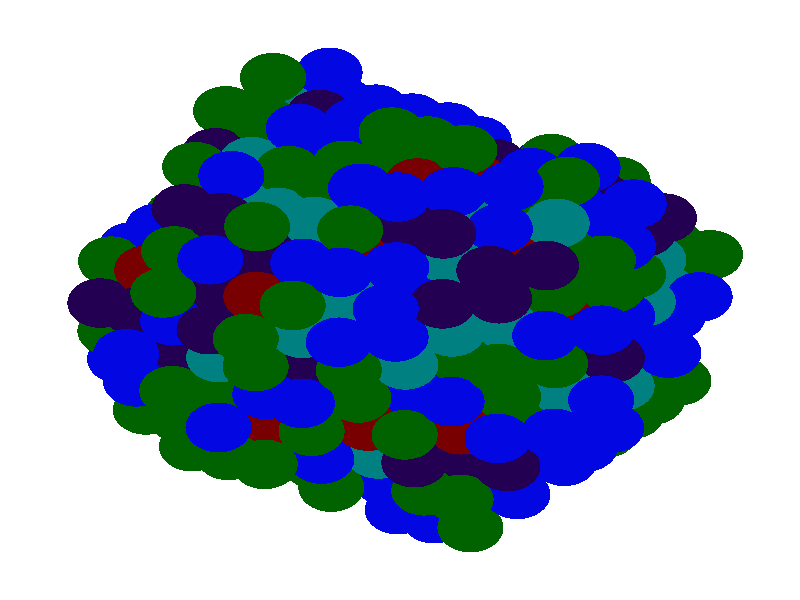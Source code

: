 #version 3.6;
#include "colors.inc"
#include "finish.inc"

global_settings {assumed_gamma 2.2 max_trace_level 6}
background {color White}
camera {orthographic
  right -32.93*x up 32.93*y
  direction 1.00*z
  location <0,0,50.00> look_at <0,0,0>}


light_source {<  -30.00,  30.00,   40.00> color Gray40 shadowless}
light_source {<  30.00,  30.00,   40.00> color Gray40 shadowless} 
light_source {<  30.0,  -30.00,   40.00> color Gray40 shadowless}
light_source {<  -30.0,  -30.00,   40.00> color Gray40 shadowless} 
light_source {<  0.0,  0.00,   40.00> color Gray25 shadowless}
// no fog
#declare simple = finish {phong 0.7 ambient 0.4 diffuse 0.55}
#declare pale = finish {ambient 0.9 diffuse 0.30 roughness 0.001 specular 0.2 }
#declare intermediate = finish {ambient 0.4 diffuse 0.6 specular 0.1 roughness 0.04}
#declare vmd = finish {ambient 0.2 diffuse 0.80 phong 0.25 phong_size 10.0 specular 0.2 roughness 0.1}
#declare jmol = finish {ambient 0.4 diffuse 0.6 specular 1 roughness 0.001 metallic}
#declare ase2 = finish {ambient 0.2 brilliance 3 diffuse 0.6 metallic specular 0.7 roughness 0.04 reflection 0.15}
#declare ase3 = finish {ambient 0.4 brilliance 2 diffuse 0.6 metallic specular 1.0 roughness 0.001 reflection 0.0}
#declare glass = finish {ambient 0.4 diffuse 0.35 specular 1.0 roughness 0.001}
#declare glass2 = finish {ambient 0.3 diffuse 0.3 specular 1.0 reflection 0.25 roughness 0.001}
#declare Rcell = 0.100;
#declare Rbond = 0.100;

#macro atom(LOC, R, COL, TRANS, FIN)
  sphere{LOC, R texture{pigment{color COL transmit TRANS} finish{FIN}}}
#end
#macro constrain(LOC, R, COL, TRANS FIN)
union{torus{R, Rcell rotate 45*z texture{pigment{color COL transmit TRANS} finish{FIN}}}
     torus{R, Rcell rotate -45*z texture{pigment{color COL transmit TRANS} finish{FIN}}}
     translate LOC}
#end

// no cell vertices
atom(< -6.88,  -6.50, -19.03>, 1.36, rgbt <0.00, 0.39, 0.00, 0.00>, 0.0, ase3) // #0
atom(<-10.46,  -6.03, -11.54>, 1.36, rgbt <0.00, 0.39, 0.00, 0.00>, 0.0, ase3) // #1
atom(< -9.62,  -5.26, -15.29>, 1.36, rgbt <0.04, 0.06, 0.88, 0.00>, 0.0, ase3) // #2
atom(< -6.45,  -4.20, -20.51>, 1.36, rgbt <0.04, 0.06, 0.88, 0.00>, 0.0, ase3) // #3
atom(<-11.08,  -0.93, -16.78>, 1.36, rgbt <0.00, 0.39, 0.00, 0.00>, 0.0, ase3) // #4
atom(< -9.18,  -2.95, -16.77>, 1.36, rgbt <0.16, 0.00, 0.33, 0.00>, 0.0, ase3) // #5
atom(< -8.75,  -0.65, -18.24>, 1.36, rgbt <0.00, 0.50, 0.50, 0.00>, 0.0, ase3) // #6
atom(<-11.52,  -3.24, -15.30>, 1.36, rgbt <0.04, 0.06, 0.88, 0.00>, 0.0, ase3) // #7
atom(<-11.92,  -1.70, -13.03>, 1.36, rgbt <0.00, 0.39, 0.00, 0.00>, 0.0, ase3) // #8
atom(<-10.02,  -3.72, -13.02>, 1.36, rgbt <0.47, 0.00, 0.00, 0.00>, 0.0, ase3) // #9
atom(< -9.59,  -1.42, -14.49>, 1.36, rgbt <0.04, 0.06, 0.88, 0.00>, 0.0, ase3) // #10
atom(<-10.86,  -4.49,  -9.27>, 1.36, rgbt <0.04, 0.06, 0.88, 0.00>, 0.0, ase3) // #11
atom(<-10.43,  -2.19, -10.74>, 1.36, rgbt <0.00, 0.50, 0.50, 0.00>, 0.0, ase3) // #12
atom(< -6.01,  -1.89, -21.99>, 1.36, rgbt <0.00, 0.39, 0.00, 0.00>, 0.0, ase3) // #13
atom(< -8.31,   1.66, -19.72>, 1.36, rgbt <0.00, 0.39, 0.00, 0.00>, 0.0, ase3) // #14
atom(< -5.98,   1.95, -21.19>, 1.36, rgbt <0.04, 0.06, 0.88, 0.00>, 0.0, ase3) // #15
atom(<-10.65,   1.37, -18.25>, 1.36, rgbt <0.04, 0.06, 0.88, 0.00>, 0.0, ase3) // #16
atom(< -9.15,   0.89, -15.97>, 1.36, rgbt <0.00, 0.50, 0.50, 0.00>, 0.0, ase3) // #17
atom(< -8.72,   3.19, -17.45>, 1.36, rgbt <0.00, 0.50, 0.50, 0.00>, 0.0, ase3) // #18
atom(<-11.49,   0.60, -14.50>, 1.36, rgbt <0.00, 0.39, 0.00, 0.00>, 0.0, ase3) // #19
atom(<-11.89,   2.13, -12.23>, 1.36, rgbt <0.00, 0.39, 0.00, 0.00>, 0.0, ase3) // #20
atom(< -9.99,   0.12, -12.22>, 1.36, rgbt <0.47, 0.00, 0.00, 0.00>, 0.0, ase3) // #21
atom(< -9.56,   2.42, -13.70>, 1.36, rgbt <0.00, 0.39, 0.00, 0.00>, 0.0, ase3) // #22
atom(<-12.33,  -0.17, -10.75>, 1.36, rgbt <0.16, 0.00, 0.33, 0.00>, 0.0, ase3) // #23
atom(<-10.83,  -0.66,  -8.47>, 1.36, rgbt <0.16, 0.00, 0.33, 0.00>, 0.0, ase3) // #24
atom(<-10.40,   1.65,  -9.95>, 1.36, rgbt <0.47, 0.00, 0.00, 0.00>, 0.0, ase3) // #25
atom(< -9.12,   4.73, -15.17>, 1.36, rgbt <0.00, 0.39, 0.00, 0.00>, 0.0, ase3) // #26
atom(<-11.05,   2.91, -15.98>, 1.36, rgbt <0.04, 0.06, 0.88, 0.00>, 0.0, ase3) // #27
atom(< -9.96,   3.95, -11.42>, 1.36, rgbt <0.04, 0.06, 0.88, 0.00>, 0.0, ase3) // #28
atom(< -9.30,   2.69,  -5.39>, 1.36, rgbt <0.00, 0.39, 0.00, 0.00>, 0.0, ase3) // #29
atom(< -7.16,  10.38, -13.57>, 1.36, rgbt <0.00, 0.39, 0.00, 0.00>, 0.0, ase3) // #30
atom(< -4.55,  -6.22, -20.50>, 1.36, rgbt <0.00, 0.39, 0.00, 0.00>, 0.0, ase3) // #31
atom(< -4.11,  -3.91, -21.98>, 1.36, rgbt <0.04, 0.06, 0.88, 0.00>, 0.0, ase3) // #32
atom(< -7.29,  -4.97, -16.76>, 1.36, rgbt <0.00, 0.39, 0.00, 0.00>, 0.0, ase3) // #33
atom(< -5.39,  -6.99, -16.75>, 1.36, rgbt <0.16, 0.00, 0.33, 0.00>, 0.0, ase3) // #34
atom(< -4.95,  -4.68, -18.23>, 1.36, rgbt <0.04, 0.06, 0.88, 0.00>, 0.0, ase3) // #35
atom(< -8.12,  -5.74, -13.01>, 1.36, rgbt <0.47, 0.00, 0.00, 0.00>, 0.0, ase3) // #36
atom(< -6.23,  -7.76, -13.00>, 1.36, rgbt <0.00, 0.39, 0.00, 0.00>, 0.0, ase3) // #37
atom(< -5.79,  -5.46, -14.48>, 1.36, rgbt <0.00, 0.39, 0.00, 0.00>, 0.0, ase3) // #38
atom(< -8.56,  -8.05, -11.53>, 1.36, rgbt <0.00, 0.39, 0.00, 0.00>, 0.0, ase3) // #39
atom(< -8.96,  -6.51,  -9.26>, 1.36, rgbt <0.00, 0.39, 0.00, 0.00>, 0.0, ase3) // #40
atom(< -7.06,  -8.53,  -9.25>, 1.36, rgbt <0.00, 0.39, 0.00, 0.00>, 0.0, ase3) // #41
atom(< -6.63,  -6.23, -10.73>, 1.36, rgbt <0.00, 0.50, 0.50, 0.00>, 0.0, ase3) // #42
atom(< -7.47,  -7.00,  -6.97>, 1.36, rgbt <0.04, 0.06, 0.88, 0.00>, 0.0, ase3) // #43
atom(< -3.68,  -1.61, -23.45>, 1.36, rgbt <0.04, 0.06, 0.88, 0.00>, 0.0, ase3) // #44
atom(< -6.42,  -0.36, -19.71>, 1.36, rgbt <0.16, 0.00, 0.33, 0.00>, 0.0, ase3) // #45
atom(< -4.52,  -2.38, -19.70>, 1.36, rgbt <0.00, 0.39, 0.00, 0.00>, 0.0, ase3) // #46
atom(< -4.08,  -0.07, -21.18>, 1.36, rgbt <0.04, 0.06, 0.88, 0.00>, 0.0, ase3) // #47
atom(< -6.85,  -2.66, -18.24>, 1.36, rgbt <0.16, 0.00, 0.33, 0.00>, 0.0, ase3) // #48
atom(< -7.25,  -1.13, -15.96>, 1.36, rgbt <0.47, 0.00, 0.00, 0.00>, 0.0, ase3) // #49
atom(< -5.36,  -3.15, -15.95>, 1.36, rgbt <0.00, 0.50, 0.50, 0.00>, 0.0, ase3) // #50
atom(< -4.92,  -0.85, -17.43>, 1.36, rgbt <0.04, 0.06, 0.88, 0.00>, 0.0, ase3) // #51
atom(< -7.69,  -3.44, -14.48>, 1.36, rgbt <0.16, 0.00, 0.33, 0.00>, 0.0, ase3) // #52
atom(< -8.09,  -1.90, -12.21>, 1.36, rgbt <0.47, 0.00, 0.00, 0.00>, 0.0, ase3) // #53
atom(< -6.19,  -3.92, -12.20>, 1.36, rgbt <0.04, 0.06, 0.88, 0.00>, 0.0, ase3) // #54
atom(< -5.76,  -1.62, -13.68>, 1.36, rgbt <0.00, 0.39, 0.00, 0.00>, 0.0, ase3) // #55
atom(< -8.53,  -4.21, -10.73>, 1.36, rgbt <0.00, 0.39, 0.00, 0.00>, 0.0, ase3) // #56
atom(< -8.93,  -2.68,  -8.46>, 1.36, rgbt <0.16, 0.00, 0.33, 0.00>, 0.0, ase3) // #57
atom(< -7.03,  -4.70,  -8.45>, 1.36, rgbt <0.00, 0.39, 0.00, 0.00>, 0.0, ase3) // #58
atom(< -6.60,  -2.39,  -9.93>, 1.36, rgbt <0.04, 0.06, 0.88, 0.00>, 0.0, ase3) // #59
atom(< -9.37,  -4.98,  -6.98>, 1.36, rgbt <0.00, 0.39, 0.00, 0.00>, 0.0, ase3) // #60
atom(< -7.44,  -3.16,  -6.18>, 1.36, rgbt <0.00, 0.50, 0.50, 0.00>, 0.0, ase3) // #61
atom(< -3.65,   2.23, -22.66>, 1.36, rgbt <0.00, 0.39, 0.00, 0.00>, 0.0, ase3) // #62
atom(< -6.38,   3.48, -18.92>, 1.36, rgbt <0.16, 0.00, 0.33, 0.00>, 0.0, ase3) // #63
atom(< -4.49,   1.46, -18.91>, 1.36, rgbt <0.00, 0.50, 0.50, 0.00>, 0.0, ase3) // #64
atom(< -4.05,   3.76, -20.38>, 1.36, rgbt <0.16, 0.00, 0.33, 0.00>, 0.0, ase3) // #65
atom(< -6.82,   1.17, -17.44>, 1.36, rgbt <0.04, 0.06, 0.88, 0.00>, 0.0, ase3) // #66
atom(< -7.22,   2.71, -15.16>, 1.36, rgbt <0.16, 0.00, 0.33, 0.00>, 0.0, ase3) // #67
atom(< -5.32,   0.69, -15.16>, 1.36, rgbt <0.16, 0.00, 0.33, 0.00>, 0.0, ase3) // #68
atom(< -4.89,   2.99, -16.63>, 1.36, rgbt <0.04, 0.06, 0.88, 0.00>, 0.0, ase3) // #69
atom(< -7.66,   0.40, -13.69>, 1.36, rgbt <0.00, 0.50, 0.50, 0.00>, 0.0, ase3) // #70
atom(< -8.06,   1.93, -11.41>, 1.36, rgbt <0.00, 0.50, 0.50, 0.00>, 0.0, ase3) // #71
atom(< -6.16,  -0.09, -11.41>, 1.36, rgbt <0.00, 0.50, 0.50, 0.00>, 0.0, ase3) // #72
atom(< -5.73,   2.22, -12.88>, 1.36, rgbt <0.00, 0.50, 0.50, 0.00>, 0.0, ase3) // #73
atom(< -8.50,  -0.37,  -9.94>, 1.36, rgbt <0.00, 0.50, 0.50, 0.00>, 0.0, ase3) // #74
atom(< -8.90,   1.16,  -7.66>, 1.36, rgbt <0.00, 0.39, 0.00, 0.00>, 0.0, ase3) // #75
atom(< -7.00,  -0.86,  -7.65>, 1.36, rgbt <0.16, 0.00, 0.33, 0.00>, 0.0, ase3) // #76
atom(< -6.57,   1.45,  -9.13>, 1.36, rgbt <0.16, 0.00, 0.33, 0.00>, 0.0, ase3) // #77
atom(< -9.34,  -1.14,  -6.19>, 1.36, rgbt <0.04, 0.06, 0.88, 0.00>, 0.0, ase3) // #78
atom(< -7.84,  -1.63,  -3.90>, 1.36, rgbt <0.16, 0.00, 0.33, 0.00>, 0.0, ase3) // #79
atom(< -7.41,   0.68,  -5.38>, 1.36, rgbt <0.16, 0.00, 0.33, 0.00>, 0.0, ase3) // #80
atom(<-11.27,  -2.96,  -6.99>, 1.36, rgbt <0.04, 0.06, 0.88, 0.00>, 0.0, ase3) // #81
atom(<  2.11,   3.85, -21.04>, 1.36, rgbt <0.04, 0.06, 0.88, 0.00>, 0.0, ase3) // #82
atom(< -6.35,   7.32, -18.12>, 1.36, rgbt <0.00, 0.39, 0.00, 0.00>, 0.0, ase3) // #83
atom(< -4.45,   5.30, -18.11>, 1.36, rgbt <0.47, 0.00, 0.00, 0.00>, 0.0, ase3) // #84
atom(< -4.02,   7.60, -19.59>, 1.36, rgbt <0.00, 0.39, 0.00, 0.00>, 0.0, ase3) // #85
atom(< -6.79,   5.01, -16.64>, 1.36, rgbt <0.04, 0.06, 0.88, 0.00>, 0.0, ase3) // #86
atom(< -7.19,   6.54, -14.37>, 1.36, rgbt <0.00, 0.39, 0.00, 0.00>, 0.0, ase3) // #87
atom(< -5.29,   4.53, -14.36>, 1.36, rgbt <0.04, 0.06, 0.88, 0.00>, 0.0, ase3) // #88
atom(< -4.86,   6.83, -15.84>, 1.36, rgbt <0.00, 0.50, 0.50, 0.00>, 0.0, ase3) // #89
atom(< -7.63,   4.24, -12.89>, 1.36, rgbt <0.16, 0.00, 0.33, 0.00>, 0.0, ase3) // #90
atom(< -8.03,   5.77, -10.62>, 1.36, rgbt <0.16, 0.00, 0.33, 0.00>, 0.0, ase3) // #91
atom(< -6.13,   3.75, -10.61>, 1.36, rgbt <0.47, 0.00, 0.00, 0.00>, 0.0, ase3) // #92
atom(< -5.70,   6.06, -12.08>, 1.36, rgbt <0.00, 0.50, 0.50, 0.00>, 0.0, ase3) // #93
atom(< -8.47,   3.47,  -9.14>, 1.36, rgbt <0.16, 0.00, 0.33, 0.00>, 0.0, ase3) // #94
atom(< -8.87,   5.00,  -6.87>, 1.36, rgbt <0.16, 0.00, 0.33, 0.00>, 0.0, ase3) // #95
atom(< -6.97,   2.98,  -6.86>, 1.36, rgbt <0.04, 0.06, 0.88, 0.00>, 0.0, ase3) // #96
atom(< -6.54,   5.29,  -8.33>, 1.36, rgbt <0.00, 0.50, 0.50, 0.00>, 0.0, ase3) // #97
atom(< -7.81,   2.21,  -3.11>, 1.36, rgbt <0.04, 0.06, 0.88, 0.00>, 0.0, ase3) // #98
atom(< -7.37,   4.51,  -4.58>, 1.36, rgbt <0.16, 0.00, 0.33, 0.00>, 0.0, ase3) // #99
atom(< -4.42,   9.14, -17.31>, 1.36, rgbt <0.16, 0.00, 0.33, 0.00>, 0.0, ase3) // #100
atom(< -6.76,   8.85, -15.84>, 1.36, rgbt <0.00, 0.39, 0.00, 0.00>, 0.0, ase3) // #101
atom(< -5.26,   8.36, -13.56>, 1.36, rgbt <0.00, 0.50, 0.50, 0.00>, 0.0, ase3) // #102
atom(< -4.83,  10.67, -15.04>, 1.36, rgbt <0.00, 0.50, 0.50, 0.00>, 0.0, ase3) // #103
atom(< -7.60,   8.08, -12.09>, 1.36, rgbt <0.16, 0.00, 0.33, 0.00>, 0.0, ase3) // #104
atom(< -6.10,   7.59,  -9.81>, 1.36, rgbt <0.00, 0.50, 0.50, 0.00>, 0.0, ase3) // #105
atom(< -5.66,   9.90, -11.29>, 1.36, rgbt <0.00, 0.39, 0.00, 0.00>, 0.0, ase3) // #106
atom(< -8.43,   7.31,  -8.34>, 1.36, rgbt <0.00, 0.39, 0.00, 0.00>, 0.0, ase3) // #107
atom(< -5.23,  12.20, -12.76>, 1.36, rgbt <0.00, 0.39, 0.00, 0.00>, 0.0, ase3) // #108
atom(< -2.65,  -8.24, -20.49>, 1.36, rgbt <0.00, 0.39, 0.00, 0.00>, 0.0, ase3) // #109
atom(< -0.32,  -7.95, -21.96>, 1.36, rgbt <0.04, 0.06, 0.88, 0.00>, 0.0, ase3) // #110
atom(< -3.49,  -9.01, -16.74>, 1.36, rgbt <0.00, 0.39, 0.00, 0.00>, 0.0, ase3) // #111
atom(< -1.15,  -8.72, -18.21>, 1.36, rgbt <0.04, 0.06, 0.88, 0.00>, 0.0, ase3) // #112
atom(< -1.99,  -9.49, -14.46>, 1.36, rgbt <0.04, 0.06, 0.88, 0.00>, 0.0, ase3) // #113
atom(< -2.83, -10.27, -10.71>, 1.36, rgbt <0.00, 0.39, 0.00, 0.00>, 0.0, ase3) // #114
atom(< -5.57,  -9.02,  -6.97>, 1.36, rgbt <0.00, 0.39, 0.00, 0.00>, 0.0, ase3) // #115
atom(<  0.12,  -5.65, -23.44>, 1.36, rgbt <0.04, 0.06, 0.88, 0.00>, 0.0, ase3) // #116
atom(< -2.21,  -5.93, -21.97>, 1.36, rgbt <0.00, 0.39, 0.00, 0.00>, 0.0, ase3) // #117
atom(< -2.62,  -4.40, -19.69>, 1.36, rgbt <0.16, 0.00, 0.33, 0.00>, 0.0, ase3) // #118
atom(< -0.72,  -6.42, -19.69>, 1.36, rgbt <0.00, 0.39, 0.00, 0.00>, 0.0, ase3) // #119
atom(< -0.28,  -4.11, -21.16>, 1.36, rgbt <0.00, 0.39, 0.00, 0.00>, 0.0, ase3) // #120
atom(< -3.05,  -6.70, -18.22>, 1.36, rgbt <0.00, 0.39, 0.00, 0.00>, 0.0, ase3) // #121
atom(< -3.46,  -5.17, -15.94>, 1.36, rgbt <0.47, 0.00, 0.00, 0.00>, 0.0, ase3) // #122
atom(< -1.56,  -7.19, -15.93>, 1.36, rgbt <0.04, 0.06, 0.88, 0.00>, 0.0, ase3) // #123
atom(< -1.12,  -4.88, -17.41>, 1.36, rgbt <0.16, 0.00, 0.33, 0.00>, 0.0, ase3) // #124
atom(< -3.89,  -7.48, -14.47>, 1.36, rgbt <0.16, 0.00, 0.33, 0.00>, 0.0, ase3) // #125
atom(< -4.30,  -5.94, -12.19>, 1.36, rgbt <0.00, 0.50, 0.50, 0.00>, 0.0, ase3) // #126
atom(< -2.40,  -7.96, -12.18>, 1.36, rgbt <0.04, 0.06, 0.88, 0.00>, 0.0, ase3) // #127
atom(< -1.96,  -5.66, -13.66>, 1.36, rgbt <0.16, 0.00, 0.33, 0.00>, 0.0, ase3) // #128
atom(< -4.73,  -8.25, -10.72>, 1.36, rgbt <0.00, 0.39, 0.00, 0.00>, 0.0, ase3) // #129
atom(< -5.13,  -6.71,  -8.44>, 1.36, rgbt <0.47, 0.00, 0.00, 0.00>, 0.0, ase3) // #130
atom(< -3.24,  -8.73,  -8.43>, 1.36, rgbt <0.04, 0.06, 0.88, 0.00>, 0.0, ase3) // #131
atom(< -2.80,  -6.43,  -9.91>, 1.36, rgbt <0.47, 0.00, 0.00, 0.00>, 0.0, ase3) // #132
atom(< -1.78,  -3.63, -23.44>, 1.36, rgbt <0.04, 0.06, 0.88, 0.00>, 0.0, ase3) // #133
atom(< -1.75,   0.21, -22.65>, 1.36, rgbt <0.04, 0.06, 0.88, 0.00>, 0.0, ase3) // #134
atom(<  0.15,  -1.81, -22.64>, 1.36, rgbt <0.04, 0.06, 0.88, 0.00>, 0.0, ase3) // #135
atom(<  0.59,   0.50, -24.12>, 1.36, rgbt <0.00, 0.39, 0.00, 0.00>, 0.0, ase3) // #136
atom(< -2.18,  -2.09, -21.17>, 1.36, rgbt <0.16, 0.00, 0.33, 0.00>, 0.0, ase3) // #137
atom(< -2.59,  -0.56, -18.90>, 1.36, rgbt <0.47, 0.00, 0.00, 0.00>, 0.0, ase3) // #138
atom(< -0.69,  -2.58, -18.89>, 1.36, rgbt <0.00, 0.39, 0.00, 0.00>, 0.0, ase3) // #139
atom(< -0.25,  -0.27, -20.36>, 1.36, rgbt <0.16, 0.00, 0.33, 0.00>, 0.0, ase3) // #140
atom(< -3.02,  -2.87, -17.42>, 1.36, rgbt <0.00, 0.50, 0.50, 0.00>, 0.0, ase3) // #141
atom(< -3.43,  -1.33, -15.15>, 1.36, rgbt <0.47, 0.00, 0.00, 0.00>, 0.0, ase3) // #142
atom(< -1.53,  -3.35, -15.14>, 1.36, rgbt <0.00, 0.50, 0.50, 0.00>, 0.0, ase3) // #143
atom(< -1.09,  -1.05, -16.61>, 1.36, rgbt <0.04, 0.06, 0.88, 0.00>, 0.0, ase3) // #144
atom(< -3.86,  -3.64, -13.67>, 1.36, rgbt <0.47, 0.00, 0.00, 0.00>, 0.0, ase3) // #145
atom(< -4.26,  -2.10, -11.40>, 1.36, rgbt <0.00, 0.50, 0.50, 0.00>, 0.0, ase3) // #146
atom(< -2.37,  -4.12, -11.39>, 1.36, rgbt <0.00, 0.39, 0.00, 0.00>, 0.0, ase3) // #147
atom(< -1.93,  -1.82, -12.86>, 1.36, rgbt <0.16, 0.00, 0.33, 0.00>, 0.0, ase3) // #148
atom(< -4.70,  -4.41,  -9.92>, 1.36, rgbt <0.04, 0.06, 0.88, 0.00>, 0.0, ase3) // #149
atom(< -5.10,  -2.88,  -7.65>, 1.36, rgbt <0.47, 0.00, 0.00, 0.00>, 0.0, ase3) // #150
atom(< -3.20,  -4.90,  -7.64>, 1.36, rgbt <0.00, 0.50, 0.50, 0.00>, 0.0, ase3) // #151
atom(< -2.77,  -2.59,  -9.11>, 1.36, rgbt <0.47, 0.00, 0.00, 0.00>, 0.0, ase3) // #152
atom(< -5.54,  -5.18,  -6.17>, 1.36, rgbt <0.04, 0.06, 0.88, 0.00>, 0.0, ase3) // #153
atom(< -5.94,  -3.65,  -3.89>, 1.36, rgbt <0.00, 0.39, 0.00, 0.00>, 0.0, ase3) // #154
atom(< -3.61,  -3.36,  -5.36>, 1.36, rgbt <0.16, 0.00, 0.33, 0.00>, 0.0, ase3) // #155
atom(< -4.04,  -5.67,  -3.89>, 1.36, rgbt <0.04, 0.06, 0.88, 0.00>, 0.0, ase3) // #156
atom(< -1.31,   2.52, -24.12>, 1.36, rgbt <0.00, 0.39, 0.00, 0.00>, 0.0, ase3) // #157
atom(<  0.18,   2.03, -21.84>, 1.36, rgbt <0.00, 0.50, 0.50, 0.00>, 0.0, ase3) // #158
atom(< -1.72,   4.05, -21.85>, 1.36, rgbt <0.00, 0.39, 0.00, 0.00>, 0.0, ase3) // #159
atom(< -2.15,   1.75, -20.37>, 1.36, rgbt <0.47, 0.00, 0.00, 0.00>, 0.0, ase3) // #160
atom(< -2.56,   3.28, -18.10>, 1.36, rgbt <0.00, 0.50, 0.50, 0.00>, 0.0, ase3) // #161
atom(< -0.66,   1.26, -18.09>, 1.36, rgbt <0.00, 0.39, 0.00, 0.00>, 0.0, ase3) // #162
atom(< -0.22,   3.56, -19.57>, 1.36, rgbt <0.47, 0.00, 0.00, 0.00>, 0.0, ase3) // #163
atom(< -2.99,   0.97, -16.62>, 1.36, rgbt <0.47, 0.00, 0.00, 0.00>, 0.0, ase3) // #164
atom(< -3.39,   2.51, -14.35>, 1.36, rgbt <0.00, 0.50, 0.50, 0.00>, 0.0, ase3) // #165
atom(< -1.50,   0.49, -14.34>, 1.36, rgbt <0.00, 0.50, 0.50, 0.00>, 0.0, ase3) // #166
atom(< -1.06,   2.79, -15.82>, 1.36, rgbt <0.16, 0.00, 0.33, 0.00>, 0.0, ase3) // #167
atom(< -3.83,   0.20, -12.87>, 1.36, rgbt <0.16, 0.00, 0.33, 0.00>, 0.0, ase3) // #168
atom(< -4.23,   1.73, -10.60>, 1.36, rgbt <0.00, 0.39, 0.00, 0.00>, 0.0, ase3) // #169
atom(< -2.33,  -0.29, -10.59>, 1.36, rgbt <0.16, 0.00, 0.33, 0.00>, 0.0, ase3) // #170
atom(< -1.90,   2.02, -12.07>, 1.36, rgbt <0.04, 0.06, 0.88, 0.00>, 0.0, ase3) // #171
atom(< -4.67,  -0.57,  -9.12>, 1.36, rgbt <0.47, 0.00, 0.00, 0.00>, 0.0, ase3) // #172
atom(< -5.07,   0.96,  -6.85>, 1.36, rgbt <0.47, 0.00, 0.00, 0.00>, 0.0, ase3) // #173
atom(< -3.17,  -1.06,  -6.84>, 1.36, rgbt <0.00, 0.39, 0.00, 0.00>, 0.0, ase3) // #174
atom(< -2.74,   1.25,  -8.32>, 1.36, rgbt <0.00, 0.39, 0.00, 0.00>, 0.0, ase3) // #175
atom(< -5.51,  -1.34,  -5.37>, 1.36, rgbt <0.16, 0.00, 0.33, 0.00>, 0.0, ase3) // #176
atom(< -5.91,   0.19,  -3.10>, 1.36, rgbt <0.47, 0.00, 0.00, 0.00>, 0.0, ase3) // #177
atom(< -4.01,  -1.83,  -3.09>, 1.36, rgbt <0.00, 0.50, 0.50, 0.00>, 0.0, ase3) // #178
atom(< -3.58,   0.47,  -4.57>, 1.36, rgbt <0.00, 0.39, 0.00, 0.00>, 0.0, ase3) // #179
atom(< -6.35,  -2.12,  -1.62>, 1.36, rgbt <0.00, 0.39, 0.00, 0.00>, 0.0, ase3) // #180
atom(< -4.42,  -0.30,  -0.82>, 1.36, rgbt <0.00, 0.39, 0.00, 0.00>, 0.0, ase3) // #181
atom(< -2.12,   5.58, -19.58>, 1.36, rgbt <0.00, 0.39, 0.00, 0.00>, 0.0, ase3) // #182
atom(< -2.52,   7.12, -17.30>, 1.36, rgbt <0.47, 0.00, 0.00, 0.00>, 0.0, ase3) // #183
atom(< -0.62,   5.10, -17.29>, 1.36, rgbt <0.16, 0.00, 0.33, 0.00>, 0.0, ase3) // #184
atom(< -2.96,   4.81, -15.83>, 1.36, rgbt <0.00, 0.39, 0.00, 0.00>, 0.0, ase3) // #185
atom(< -3.36,   6.34, -13.55>, 1.36, rgbt <0.00, 0.39, 0.00, 0.00>, 0.0, ase3) // #186
atom(< -1.46,   4.32, -13.54>, 1.36, rgbt <0.04, 0.06, 0.88, 0.00>, 0.0, ase3) // #187
atom(< -1.03,   6.63, -15.02>, 1.36, rgbt <0.47, 0.00, 0.00, 0.00>, 0.0, ase3) // #188
atom(< -3.80,   4.04, -12.08>, 1.36, rgbt <0.47, 0.00, 0.00, 0.00>, 0.0, ase3) // #189
atom(< -4.20,   5.57,  -9.80>, 1.36, rgbt <0.16, 0.00, 0.33, 0.00>, 0.0, ase3) // #190
atom(< -2.30,   3.55,  -9.79>, 1.36, rgbt <0.04, 0.06, 0.88, 0.00>, 0.0, ase3) // #191
atom(< -1.87,   5.86, -11.27>, 1.36, rgbt <0.47, 0.00, 0.00, 0.00>, 0.0, ase3) // #192
atom(< -4.64,   3.27,  -8.33>, 1.36, rgbt <0.00, 0.50, 0.50, 0.00>, 0.0, ase3) // #193
atom(< -5.04,   4.80,  -6.05>, 1.36, rgbt <0.00, 0.50, 0.50, 0.00>, 0.0, ase3) // #194
atom(< -3.14,   2.78,  -6.04>, 1.36, rgbt <0.04, 0.06, 0.88, 0.00>, 0.0, ase3) // #195
atom(< -2.71,   5.09,  -7.52>, 1.36, rgbt <0.16, 0.00, 0.33, 0.00>, 0.0, ase3) // #196
atom(< -5.48,   2.49,  -4.57>, 1.36, rgbt <0.16, 0.00, 0.33, 0.00>, 0.0, ase3) // #197
atom(< -5.88,   4.03,  -2.30>, 1.36, rgbt <0.00, 0.39, 0.00, 0.00>, 0.0, ase3) // #198
atom(< -3.98,   2.01,  -2.29>, 1.36, rgbt <0.04, 0.06, 0.88, 0.00>, 0.0, ase3) // #199
atom(< -3.54,   4.31,  -3.77>, 1.36, rgbt <0.00, 0.50, 0.50, 0.00>, 0.0, ase3) // #200
atom(< -9.74,   0.39,  -3.91>, 1.36, rgbt <0.00, 0.39, 0.00, 0.00>, 0.0, ase3) // #201
atom(< -0.19,   7.40, -18.77>, 1.36, rgbt <0.16, 0.00, 0.33, 0.00>, 0.0, ase3) // #202
atom(< -2.49,  10.95, -16.51>, 1.36, rgbt <0.04, 0.06, 0.88, 0.00>, 0.0, ase3) // #203
atom(< -0.59,   8.93, -16.50>, 1.36, rgbt <0.04, 0.06, 0.88, 0.00>, 0.0, ase3) // #204
atom(< -2.93,   8.65, -15.03>, 1.36, rgbt <0.04, 0.06, 0.88, 0.00>, 0.0, ase3) // #205
atom(< -3.33,  10.18, -12.76>, 1.36, rgbt <0.16, 0.00, 0.33, 0.00>, 0.0, ase3) // #206
atom(< -1.43,   8.16, -12.75>, 1.36, rgbt <0.04, 0.06, 0.88, 0.00>, 0.0, ase3) // #207
atom(< -3.77,   7.88, -11.28>, 1.36, rgbt <0.04, 0.06, 0.88, 0.00>, 0.0, ase3) // #208
atom(< -2.27,   7.39,  -9.00>, 1.36, rgbt <0.00, 0.39, 0.00, 0.00>, 0.0, ase3) // #209
atom(< -1.84,   9.70, -10.47>, 1.36, rgbt <0.04, 0.06, 0.88, 0.00>, 0.0, ase3) // #210
atom(< -4.60,   7.10,  -7.53>, 1.36, rgbt <0.00, 0.39, 0.00, 0.00>, 0.0, ase3) // #211
atom(< -6.94,   6.82,  -6.06>, 1.36, rgbt <0.04, 0.06, 0.88, 0.00>, 0.0, ase3) // #212
atom(<  1.74,   9.22, -17.96>, 1.36, rgbt <0.00, 0.39, 0.00, 0.00>, 0.0, ase3) // #213
atom(< -2.90,  12.49, -14.23>, 1.36, rgbt <0.04, 0.06, 0.88, 0.00>, 0.0, ase3) // #214
atom(< -1.00,  10.47, -14.22>, 1.36, rgbt <0.04, 0.06, 0.88, 0.00>, 0.0, ase3) // #215
atom(< -4.17,   9.41,  -9.00>, 1.36, rgbt <0.04, 0.06, 0.88, 0.00>, 0.0, ase3) // #216
atom(< -3.11,   6.62,  -5.25>, 1.36, rgbt <0.00, 0.39, 0.00, 0.00>, 0.0, ase3) // #217
atom(<  1.18,  -8.44, -19.68>, 1.36, rgbt <0.00, 0.39, 0.00, 0.00>, 0.0, ase3) // #218
atom(<  4.17,  -9.41, -15.11>, 1.36, rgbt <0.16, 0.00, 0.33, 0.00>, 0.0, ase3) // #219
atom(<  0.34,  -9.21, -15.93>, 1.36, rgbt <0.16, 0.00, 0.33, 0.00>, 0.0, ase3) // #220
atom(<  2.67,  -8.92, -17.39>, 1.36, rgbt <0.16, 0.00, 0.33, 0.00>, 0.0, ase3) // #221
atom(< -0.09, -11.51, -14.45>, 1.36, rgbt <0.04, 0.06, 0.88, 0.00>, 0.0, ase3) // #222
atom(< -0.50,  -9.98, -12.18>, 1.36, rgbt <0.04, 0.06, 0.88, 0.00>, 0.0, ase3) // #223
atom(<  1.40, -12.00, -12.17>, 1.36, rgbt <0.04, 0.06, 0.88, 0.00>, 0.0, ase3) // #224
atom(<  1.84,  -9.70, -13.64>, 1.36, rgbt <0.16, 0.00, 0.33, 0.00>, 0.0, ase3) // #225
atom(<  1.00, -10.47,  -9.89>, 1.36, rgbt <0.00, 0.39, 0.00, 0.00>, 0.0, ase3) // #226
atom(<  2.05,  -3.83, -22.63>, 1.36, rgbt <0.04, 0.06, 0.88, 0.00>, 0.0, ase3) // #227
atom(<  3.51,  -8.15, -21.14>, 1.36, rgbt <0.00, 0.39, 0.00, 0.00>, 0.0, ase3) // #228
atom(<  1.61,  -6.13, -21.15>, 1.36, rgbt <0.04, 0.06, 0.88, 0.00>, 0.0, ase3) // #229
atom(<  1.21,  -4.60, -18.88>, 1.36, rgbt <0.47, 0.00, 0.00, 0.00>, 0.0, ase3) // #230
atom(<  3.11,  -6.62, -18.87>, 1.36, rgbt <0.04, 0.06, 0.88, 0.00>, 0.0, ase3) // #231
atom(<  3.54,  -4.31, -20.35>, 1.36, rgbt <0.00, 0.50, 0.50, 0.00>, 0.0, ase3) // #232
atom(<  0.78,  -6.90, -17.40>, 1.36, rgbt <0.47, 0.00, 0.00, 0.00>, 0.0, ase3) // #233
atom(<  0.37,  -5.37, -15.13>, 1.36, rgbt <0.00, 0.39, 0.00, 0.00>, 0.0, ase3) // #234
atom(<  2.27,  -7.39, -15.12>, 1.36, rgbt <0.16, 0.00, 0.33, 0.00>, 0.0, ase3) // #235
atom(<  2.71,  -5.09, -16.60>, 1.36, rgbt <0.04, 0.06, 0.88, 0.00>, 0.0, ase3) // #236
atom(< -0.06,  -7.68, -13.65>, 1.36, rgbt <0.16, 0.00, 0.33, 0.00>, 0.0, ase3) // #237
atom(< -0.47,  -6.14, -11.38>, 1.36, rgbt <0.04, 0.06, 0.88, 0.00>, 0.0, ase3) // #238
atom(<  1.43,  -8.16, -11.37>, 1.36, rgbt <0.47, 0.00, 0.00, 0.00>, 0.0, ase3) // #239
atom(<  1.87,  -5.86, -12.85>, 1.36, rgbt <0.47, 0.00, 0.00, 0.00>, 0.0, ase3) // #240
atom(< -0.90,  -8.45,  -9.90>, 1.36, rgbt <0.00, 0.50, 0.50, 0.00>, 0.0, ase3) // #241
atom(< -1.31,  -6.92,  -7.63>, 1.36, rgbt <0.47, 0.00, 0.00, 0.00>, 0.0, ase3) // #242
atom(<  0.59,  -8.93,  -7.62>, 1.36, rgbt <0.16, 0.00, 0.33, 0.00>, 0.0, ase3) // #243
atom(<  1.03,  -6.63,  -9.10>, 1.36, rgbt <0.04, 0.06, 0.88, 0.00>, 0.0, ase3) // #244
atom(< -3.64,  -7.20,  -6.16>, 1.36, rgbt <0.00, 0.39, 0.00, 0.00>, 0.0, ase3) // #245
atom(<  2.49, -10.95,  -7.61>, 1.36, rgbt <0.00, 0.39, 0.00, 0.00>, 0.0, ase3) // #246
atom(<  2.48,  -1.52, -24.11>, 1.36, rgbt <0.00, 0.39, 0.00, 0.00>, 0.0, ase3) // #247
atom(<  2.08,   0.01, -21.83>, 1.36, rgbt <0.47, 0.00, 0.00, 0.00>, 0.0, ase3) // #248
atom(<  3.98,  -2.01, -21.82>, 1.36, rgbt <0.47, 0.00, 0.00, 0.00>, 0.0, ase3) // #249
atom(<  4.42,   0.30, -23.30>, 1.36, rgbt <0.00, 0.39, 0.00, 0.00>, 0.0, ase3) // #250
atom(<  1.65,  -2.29, -20.36>, 1.36, rgbt <0.00, 0.39, 0.00, 0.00>, 0.0, ase3) // #251
atom(<  1.24,  -0.76, -18.08>, 1.36, rgbt <0.04, 0.06, 0.88, 0.00>, 0.0, ase3) // #252
atom(<  3.14,  -2.78, -18.07>, 1.36, rgbt <0.00, 0.39, 0.00, 0.00>, 0.0, ase3) // #253
atom(<  3.58,  -0.47, -19.55>, 1.36, rgbt <0.16, 0.00, 0.33, 0.00>, 0.0, ase3) // #254
atom(<  0.81,  -3.07, -16.61>, 1.36, rgbt <0.00, 0.50, 0.50, 0.00>, 0.0, ase3) // #255
atom(<  0.40,  -1.53, -14.33>, 1.36, rgbt <0.47, 0.00, 0.00, 0.00>, 0.0, ase3) // #256
atom(<  2.30,  -3.55, -14.32>, 1.36, rgbt <0.47, 0.00, 0.00, 0.00>, 0.0, ase3) // #257
atom(<  2.74,  -1.25, -15.80>, 1.36, rgbt <0.16, 0.00, 0.33, 0.00>, 0.0, ase3) // #258
atom(< -0.03,  -3.84, -12.85>, 1.36, rgbt <0.00, 0.50, 0.50, 0.00>, 0.0, ase3) // #259
atom(< -0.44,  -2.31, -10.58>, 1.36, rgbt <0.00, 0.50, 0.50, 0.00>, 0.0, ase3) // #260
atom(<  1.46,  -4.32, -10.57>, 1.36, rgbt <0.16, 0.00, 0.33, 0.00>, 0.0, ase3) // #261
atom(<  1.90,  -2.02, -12.05>, 1.36, rgbt <0.47, 0.00, 0.00, 0.00>, 0.0, ase3) // #262
atom(< -0.87,  -4.61,  -9.10>, 1.36, rgbt <0.00, 0.39, 0.00, 0.00>, 0.0, ase3) // #263
atom(< -1.27,  -3.08,  -6.83>, 1.36, rgbt <0.00, 0.39, 0.00, 0.00>, 0.0, ase3) // #264
atom(<  0.62,  -5.10,  -6.82>, 1.36, rgbt <0.04, 0.06, 0.88, 0.00>, 0.0, ase3) // #265
atom(<  1.06,  -2.79,  -8.30>, 1.36, rgbt <0.00, 0.39, 0.00, 0.00>, 0.0, ase3) // #266
atom(< -1.71,  -5.38,  -5.35>, 1.36, rgbt <0.00, 0.39, 0.00, 0.00>, 0.0, ase3) // #267
atom(< -2.11,  -3.85,  -3.08>, 1.36, rgbt <0.00, 0.39, 0.00, 0.00>, 0.0, ase3) // #268
atom(<  0.22,  -3.56,  -4.55>, 1.36, rgbt <0.00, 0.50, 0.50, 0.00>, 0.0, ase3) // #269
atom(<  0.19,  -7.40,  -5.34>, 1.36, rgbt <0.00, 0.39, 0.00, 0.00>, 0.0, ase3) // #270
atom(<  4.01,   1.83, -21.03>, 1.36, rgbt <0.00, 0.39, 0.00, 0.00>, 0.0, ase3) // #271
atom(<  1.68,   1.54, -19.56>, 1.36, rgbt <0.04, 0.06, 0.88, 0.00>, 0.0, ase3) // #272
atom(<  1.27,   3.08, -17.28>, 1.36, rgbt <0.00, 0.39, 0.00, 0.00>, 0.0, ase3) // #273
atom(<  3.17,   1.06, -17.28>, 1.36, rgbt <0.00, 0.50, 0.50, 0.00>, 0.0, ase3) // #274
atom(<  3.61,   3.36, -18.75>, 1.36, rgbt <0.16, 0.00, 0.33, 0.00>, 0.0, ase3) // #275
atom(<  0.84,   0.77, -15.81>, 1.36, rgbt <0.47, 0.00, 0.00, 0.00>, 0.0, ase3) // #276
atom(<  0.44,   2.31, -13.53>, 1.36, rgbt <0.00, 0.50, 0.50, 0.00>, 0.0, ase3) // #277
atom(<  2.33,   0.29, -13.53>, 1.36, rgbt <0.00, 0.50, 0.50, 0.00>, 0.0, ase3) // #278
atom(<  2.77,   2.59, -15.00>, 1.36, rgbt <0.04, 0.06, 0.88, 0.00>, 0.0, ase3) // #279
atom(<  0.00,   0.00, -12.06>, 1.36, rgbt <0.00, 0.50, 0.50, 0.00>, 0.0, ase3) // #280
atom(< -0.40,   1.53,  -9.78>, 1.36, rgbt <0.47, 0.00, 0.00, 0.00>, 0.0, ase3) // #281
atom(<  1.50,  -0.49,  -9.77>, 1.36, rgbt <0.04, 0.06, 0.88, 0.00>, 0.0, ase3) // #282
atom(<  1.93,   1.82, -11.25>, 1.36, rgbt <0.00, 0.50, 0.50, 0.00>, 0.0, ase3) // #283
atom(< -0.84,  -0.77,  -8.31>, 1.36, rgbt <0.00, 0.39, 0.00, 0.00>, 0.0, ase3) // #284
atom(< -1.24,   0.76,  -6.03>, 1.36, rgbt <0.04, 0.06, 0.88, 0.00>, 0.0, ase3) // #285
atom(<  0.66,  -1.26,  -6.02>, 1.36, rgbt <0.16, 0.00, 0.33, 0.00>, 0.0, ase3) // #286
atom(<  1.09,   1.05,  -7.50>, 1.36, rgbt <0.04, 0.06, 0.88, 0.00>, 0.0, ase3) // #287
atom(< -1.68,  -1.54,  -4.56>, 1.36, rgbt <0.00, 0.50, 0.50, 0.00>, 0.0, ase3) // #288
atom(< -2.08,  -0.01,  -2.28>, 1.36, rgbt <0.00, 0.50, 0.50, 0.00>, 0.0, ase3) // #289
atom(< -0.18,  -2.03,  -2.27>, 1.36, rgbt <0.04, 0.06, 0.88, 0.00>, 0.0, ase3) // #290
atom(<  0.25,   0.27,  -3.75>, 1.36, rgbt <0.04, 0.06, 0.88, 0.00>, 0.0, ase3) // #291
atom(< -2.52,  -2.32,  -0.81>, 1.36, rgbt <0.04, 0.06, 0.88, 0.00>, 0.0, ase3) // #292
atom(< -0.59,  -0.50,   0.00>, 1.36, rgbt <0.04, 0.06, 0.88, 0.00>, 0.0, ase3) // #293
atom(<  4.04,   5.67, -20.23>, 1.36, rgbt <0.04, 0.06, 0.88, 0.00>, 0.0, ase3) // #294
atom(<  1.71,   5.38, -18.76>, 1.36, rgbt <0.00, 0.50, 0.50, 0.00>, 0.0, ase3) // #295
atom(<  1.31,   6.92, -16.49>, 1.36, rgbt <0.16, 0.00, 0.33, 0.00>, 0.0, ase3) // #296
atom(<  3.20,   4.90, -16.48>, 1.36, rgbt <0.00, 0.50, 0.50, 0.00>, 0.0, ase3) // #297
atom(<  3.64,   7.20, -17.96>, 1.36, rgbt <0.16, 0.00, 0.33, 0.00>, 0.0, ase3) // #298
atom(<  0.87,   4.61, -15.01>, 1.36, rgbt <0.00, 0.39, 0.00, 0.00>, 0.0, ase3) // #299
atom(<  0.47,   6.14, -12.74>, 1.36, rgbt <0.16, 0.00, 0.33, 0.00>, 0.0, ase3) // #300
atom(<  2.37,   4.12, -12.73>, 1.36, rgbt <0.47, 0.00, 0.00, 0.00>, 0.0, ase3) // #301
atom(<  2.80,   6.43, -14.20>, 1.36, rgbt <0.00, 0.50, 0.50, 0.00>, 0.0, ase3) // #302
atom(<  0.03,   3.84, -11.26>, 1.36, rgbt <0.04, 0.06, 0.88, 0.00>, 0.0, ase3) // #303
atom(< -0.37,   5.37,  -8.99>, 1.36, rgbt <0.47, 0.00, 0.00, 0.00>, 0.0, ase3) // #304
atom(<  1.53,   3.35,  -8.98>, 1.36, rgbt <0.00, 0.50, 0.50, 0.00>, 0.0, ase3) // #305
atom(<  1.96,   5.66, -10.45>, 1.36, rgbt <0.00, 0.39, 0.00, 0.00>, 0.0, ase3) // #306
atom(< -0.81,   3.07,  -7.51>, 1.36, rgbt <0.04, 0.06, 0.88, 0.00>, 0.0, ase3) // #307
atom(< -1.21,   4.60,  -5.24>, 1.36, rgbt <0.00, 0.50, 0.50, 0.00>, 0.0, ase3) // #308
atom(<  0.69,   2.58,  -5.23>, 1.36, rgbt <0.04, 0.06, 0.88, 0.00>, 0.0, ase3) // #309
atom(<  1.12,   4.88,  -6.70>, 1.36, rgbt <0.00, 0.39, 0.00, 0.00>, 0.0, ase3) // #310
atom(< -1.65,   2.29,  -3.76>, 1.36, rgbt <0.47, 0.00, 0.00, 0.00>, 0.0, ase3) // #311
atom(< -2.05,   3.83,  -1.49>, 1.36, rgbt <0.00, 0.39, 0.00, 0.00>, 0.0, ase3) // #312
atom(< -0.15,   1.81,  -1.48>, 1.36, rgbt <0.04, 0.06, 0.88, 0.00>, 0.0, ase3) // #313
atom(<  0.28,   4.11,  -2.95>, 1.36, rgbt <0.16, 0.00, 0.33, 0.00>, 0.0, ase3) // #314
atom(< -2.48,   1.52,  -0.01>, 1.36, rgbt <0.04, 0.06, 0.88, 0.00>, 0.0, ase3) // #315
atom(< -0.12,   5.65,  -0.68>, 1.36, rgbt <0.04, 0.06, 0.88, 0.00>, 0.0, ase3) // #316
atom(<  5.97,   7.49, -19.42>, 1.36, rgbt <0.04, 0.06, 0.88, 0.00>, 0.0, ase3) // #317
atom(<  3.24,   8.73, -15.68>, 1.36, rgbt <0.04, 0.06, 0.88, 0.00>, 0.0, ase3) // #318
atom(<  0.90,   8.45, -14.21>, 1.36, rgbt <0.04, 0.06, 0.88, 0.00>, 0.0, ase3) // #319
atom(<  0.50,   9.98, -11.94>, 1.36, rgbt <0.04, 0.06, 0.88, 0.00>, 0.0, ase3) // #320
atom(<  2.40,   7.96, -11.93>, 1.36, rgbt <0.16, 0.00, 0.33, 0.00>, 0.0, ase3) // #321
atom(<  0.06,   7.68, -10.46>, 1.36, rgbt <0.00, 0.39, 0.00, 0.00>, 0.0, ase3) // #322
atom(<  1.56,   7.19,  -8.18>, 1.36, rgbt <0.00, 0.39, 0.00, 0.00>, 0.0, ase3) // #323
atom(< -0.78,   6.90,  -6.71>, 1.36, rgbt <0.00, 0.39, 0.00, 0.00>, 0.0, ase3) // #324
atom(<  0.72,   6.42,  -4.43>, 1.36, rgbt <0.47, 0.00, 0.00, 0.00>, 0.0, ase3) // #325
atom(< -1.61,   6.13,  -2.96>, 1.36, rgbt <0.04, 0.06, 0.88, 0.00>, 0.0, ase3) // #326
atom(< -2.09,   9.42, -18.78>, 1.36, rgbt <0.00, 0.39, 0.00, 0.00>, 0.0, ase3) // #327
atom(<  1.99,   9.49,  -9.66>, 1.36, rgbt <0.04, 0.06, 0.88, 0.00>, 0.0, ase3) // #328
atom(< -0.34,   9.21,  -8.19>, 1.36, rgbt <0.00, 0.39, 0.00, 0.00>, 0.0, ase3) // #329
atom(<  1.15,   8.72,  -5.91>, 1.36, rgbt <0.00, 0.39, 0.00, 0.00>, 0.0, ase3) // #330
atom(<  5.01,  -8.64, -18.86>, 1.36, rgbt <0.04, 0.06, 0.88, 0.00>, 0.0, ase3) // #331
atom(<  8.43,  -7.31, -15.77>, 1.36, rgbt <0.00, 0.39, 0.00, 0.00>, 0.0, ase3) // #332
atom(<  6.94,  -6.82, -18.06>, 1.36, rgbt <0.16, 0.00, 0.33, 0.00>, 0.0, ase3) // #333
atom(<  3.33, -10.18, -11.36>, 1.36, rgbt <0.04, 0.06, 0.88, 0.00>, 0.0, ase3) // #334
atom(<  7.60,  -8.08, -12.02>, 1.36, rgbt <0.04, 0.06, 0.88, 0.00>, 0.0, ase3) // #335
atom(<  2.90, -12.49,  -9.88>, 1.36, rgbt <0.00, 0.39, 0.00, 0.00>, 0.0, ase3) // #336
atom(<  4.83, -10.67,  -9.08>, 1.36, rgbt <0.04, 0.06, 0.88, 0.00>, 0.0, ase3) // #337
atom(<  5.44,  -6.33, -20.34>, 1.36, rgbt <0.00, 0.39, 0.00, 0.00>, 0.0, ase3) // #338
atom(<  5.04,  -4.80, -18.06>, 1.36, rgbt <0.47, 0.00, 0.00, 0.00>, 0.0, ase3) // #339
atom(<  4.60,  -7.10, -16.59>, 1.36, rgbt <0.00, 0.50, 0.50, 0.00>, 0.0, ase3) // #340
atom(<  4.20,  -5.57, -14.31>, 1.36, rgbt <0.00, 0.50, 0.50, 0.00>, 0.0, ase3) // #341
atom(<  6.10,  -7.59, -14.30>, 1.36, rgbt <0.04, 0.06, 0.88, 0.00>, 0.0, ase3) // #342
atom(<  6.54,  -5.29, -15.78>, 1.36, rgbt <0.00, 0.39, 0.00, 0.00>, 0.0, ase3) // #343
atom(<  3.77,  -7.88, -12.84>, 1.36, rgbt <0.16, 0.00, 0.33, 0.00>, 0.0, ase3) // #344
atom(<  3.36,  -6.34, -10.56>, 1.36, rgbt <0.16, 0.00, 0.33, 0.00>, 0.0, ase3) // #345
atom(<  5.26,  -8.36, -10.55>, 1.36, rgbt <0.47, 0.00, 0.00, 0.00>, 0.0, ase3) // #346
atom(<  5.70,  -6.06, -12.03>, 1.36, rgbt <0.47, 0.00, 0.00, 0.00>, 0.0, ase3) // #347
atom(<  2.93,  -8.65,  -9.09>, 1.36, rgbt <0.16, 0.00, 0.33, 0.00>, 0.0, ase3) // #348
atom(<  2.52,  -7.12,  -6.81>, 1.36, rgbt <0.47, 0.00, 0.00, 0.00>, 0.0, ase3) // #349
atom(<  4.42,  -9.14,  -6.80>, 1.36, rgbt <0.16, 0.00, 0.33, 0.00>, 0.0, ase3) // #350
atom(<  4.86,  -6.83,  -8.28>, 1.36, rgbt <0.00, 0.39, 0.00, 0.00>, 0.0, ase3) // #351
atom(<  4.02,  -7.60,  -4.53>, 1.36, rgbt <0.04, 0.06, 0.88, 0.00>, 0.0, ase3) // #352
atom(<  5.91,  -0.19, -21.02>, 1.36, rgbt <0.16, 0.00, 0.33, 0.00>, 0.0, ase3) // #353
atom(<  9.74,  -0.39, -20.20>, 1.36, rgbt <0.00, 0.39, 0.00, 0.00>, 0.0, ase3) // #354
atom(<  5.48,  -2.49, -19.54>, 1.36, rgbt <0.16, 0.00, 0.33, 0.00>, 0.0, ase3) // #355
atom(<  5.07,  -0.96, -17.27>, 1.36, rgbt <0.00, 0.39, 0.00, 0.00>, 0.0, ase3) // #356
atom(<  6.97,  -2.98, -17.26>, 1.36, rgbt <0.47, 0.00, 0.00, 0.00>, 0.0, ase3) // #357
atom(<  7.41,  -0.68, -18.73>, 1.36, rgbt <0.16, 0.00, 0.33, 0.00>, 0.0, ase3) // #358
atom(<  4.64,  -3.27, -15.79>, 1.36, rgbt <0.00, 0.39, 0.00, 0.00>, 0.0, ase3) // #359
atom(<  4.23,  -1.73, -13.52>, 1.36, rgbt <0.47, 0.00, 0.00, 0.00>, 0.0, ase3) // #360
atom(<  6.13,  -3.75, -13.51>, 1.36, rgbt <0.00, 0.50, 0.50, 0.00>, 0.0, ase3) // #361
atom(<  6.57,  -1.45, -14.98>, 1.36, rgbt <0.00, 0.50, 0.50, 0.00>, 0.0, ase3) // #362
atom(<  3.80,  -4.04, -12.04>, 1.36, rgbt <0.04, 0.06, 0.88, 0.00>, 0.0, ase3) // #363
atom(<  3.39,  -2.51,  -9.77>, 1.36, rgbt <0.00, 0.50, 0.50, 0.00>, 0.0, ase3) // #364
atom(<  5.29,  -4.53,  -9.76>, 1.36, rgbt <0.00, 0.50, 0.50, 0.00>, 0.0, ase3) // #365
atom(<  5.73,  -2.22, -11.23>, 1.36, rgbt <0.47, 0.00, 0.00, 0.00>, 0.0, ase3) // #366
atom(<  2.96,  -4.81,  -8.29>, 1.36, rgbt <0.47, 0.00, 0.00, 0.00>, 0.0, ase3) // #367
atom(<  2.56,  -3.28,  -6.02>, 1.36, rgbt <0.00, 0.39, 0.00, 0.00>, 0.0, ase3) // #368
atom(<  4.45,  -5.30,  -6.01>, 1.36, rgbt <0.00, 0.39, 0.00, 0.00>, 0.0, ase3) // #369
atom(<  4.89,  -2.99,  -7.48>, 1.36, rgbt <0.00, 0.39, 0.00, 0.00>, 0.0, ase3) // #370
atom(<  2.12,  -5.58,  -4.54>, 1.36, rgbt <0.04, 0.06, 0.88, 0.00>, 0.0, ase3) // #371
atom(<  4.05,  -3.76,  -3.73>, 1.36, rgbt <0.00, 0.39, 0.00, 0.00>, 0.0, ase3) // #372
atom(<  5.94,   3.65, -20.22>, 1.36, rgbt <0.16, 0.00, 0.33, 0.00>, 0.0, ase3) // #373
atom(<  7.84,   1.63, -20.21>, 1.36, rgbt <0.16, 0.00, 0.33, 0.00>, 0.0, ase3) // #374
atom(<  6.35,   2.12, -22.49>, 1.36, rgbt <0.04, 0.06, 0.88, 0.00>, 0.0, ase3) // #375
atom(<  5.51,   1.34, -18.74>, 1.36, rgbt <0.00, 0.50, 0.50, 0.00>, 0.0, ase3) // #376
atom(<  5.10,   2.88, -16.47>, 1.36, rgbt <0.00, 0.39, 0.00, 0.00>, 0.0, ase3) // #377
atom(<  7.00,   0.86, -16.46>, 1.36, rgbt <0.04, 0.06, 0.88, 0.00>, 0.0, ase3) // #378
atom(<  7.44,   3.16, -17.94>, 1.36, rgbt <0.00, 0.50, 0.50, 0.00>, 0.0, ase3) // #379
atom(<  4.67,   0.57, -14.99>, 1.36, rgbt <0.47, 0.00, 0.00, 0.00>, 0.0, ase3) // #380
atom(<  4.26,   2.10, -12.72>, 1.36, rgbt <0.00, 0.39, 0.00, 0.00>, 0.0, ase3) // #381
atom(<  6.16,   0.09, -12.71>, 1.36, rgbt <0.00, 0.39, 0.00, 0.00>, 0.0, ase3) // #382
atom(<  6.60,   2.39, -14.19>, 1.36, rgbt <0.00, 0.50, 0.50, 0.00>, 0.0, ase3) // #383
atom(<  3.83,  -0.20, -11.24>, 1.36, rgbt <0.00, 0.39, 0.00, 0.00>, 0.0, ase3) // #384
atom(<  3.43,   1.33,  -8.97>, 1.36, rgbt <0.00, 0.50, 0.50, 0.00>, 0.0, ase3) // #385
atom(<  5.32,  -0.69,  -8.96>, 1.36, rgbt <0.00, 0.39, 0.00, 0.00>, 0.0, ase3) // #386
atom(<  5.76,   1.62, -10.44>, 1.36, rgbt <0.47, 0.00, 0.00, 0.00>, 0.0, ase3) // #387
atom(<  2.99,  -0.97,  -7.49>, 1.36, rgbt <0.00, 0.39, 0.00, 0.00>, 0.0, ase3) // #388
atom(<  2.59,   0.56,  -5.22>, 1.36, rgbt <0.00, 0.50, 0.50, 0.00>, 0.0, ase3) // #389
atom(<  4.49,  -1.46,  -5.21>, 1.36, rgbt <0.00, 0.50, 0.50, 0.00>, 0.0, ase3) // #390
atom(<  4.92,   0.85,  -6.69>, 1.36, rgbt <0.00, 0.50, 0.50, 0.00>, 0.0, ase3) // #391
atom(<  2.15,  -1.75,  -3.74>, 1.36, rgbt <0.00, 0.50, 0.50, 0.00>, 0.0, ase3) // #392
atom(<  1.75,  -0.21,  -1.47>, 1.36, rgbt <0.16, 0.00, 0.33, 0.00>, 0.0, ase3) // #393
atom(<  4.08,   0.07,  -2.94>, 1.36, rgbt <0.16, 0.00, 0.33, 0.00>, 0.0, ase3) // #394
atom(<  7.87,   5.47, -19.41>, 1.36, rgbt <0.16, 0.00, 0.33, 0.00>, 0.0, ase3) // #395
atom(<  5.54,   5.18, -17.95>, 1.36, rgbt <0.00, 0.50, 0.50, 0.00>, 0.0, ase3) // #396
atom(<  5.13,   6.71, -15.67>, 1.36, rgbt <0.16, 0.00, 0.33, 0.00>, 0.0, ase3) // #397
atom(<  7.03,   4.70, -15.66>, 1.36, rgbt <0.04, 0.06, 0.88, 0.00>, 0.0, ase3) // #398
atom(<  7.47,   7.00, -17.14>, 1.36, rgbt <0.00, 0.39, 0.00, 0.00>, 0.0, ase3) // #399
atom(<  4.70,   4.41, -14.20>, 1.36, rgbt <0.00, 0.39, 0.00, 0.00>, 0.0, ase3) // #400
atom(<  4.30,   5.94, -11.92>, 1.36, rgbt <0.47, 0.00, 0.00, 0.00>, 0.0, ase3) // #401
atom(<  6.19,   3.92, -11.91>, 1.36, rgbt <0.47, 0.00, 0.00, 0.00>, 0.0, ase3) // #402
atom(<  6.63,   6.23, -13.39>, 1.36, rgbt <0.00, 0.50, 0.50, 0.00>, 0.0, ase3) // #403
atom(<  3.86,   3.64, -10.45>, 1.36, rgbt <0.16, 0.00, 0.33, 0.00>, 0.0, ase3) // #404
atom(<  3.46,   5.17,  -8.17>, 1.36, rgbt <0.04, 0.06, 0.88, 0.00>, 0.0, ase3) // #405
atom(<  5.36,   3.15,  -8.16>, 1.36, rgbt <0.00, 0.50, 0.50, 0.00>, 0.0, ase3) // #406
atom(<  5.79,   5.46,  -9.64>, 1.36, rgbt <0.00, 0.50, 0.50, 0.00>, 0.0, ase3) // #407
atom(<  3.02,   2.87,  -6.69>, 1.36, rgbt <0.47, 0.00, 0.00, 0.00>, 0.0, ase3) // #408
atom(<  2.62,   4.40,  -4.42>, 1.36, rgbt <0.00, 0.50, 0.50, 0.00>, 0.0, ase3) // #409
atom(<  4.52,   2.38,  -4.41>, 1.36, rgbt <0.47, 0.00, 0.00, 0.00>, 0.0, ase3) // #410
atom(<  4.95,   4.68,  -5.89>, 1.36, rgbt <0.00, 0.39, 0.00, 0.00>, 0.0, ase3) // #411
atom(<  2.18,   2.09,  -2.94>, 1.36, rgbt <0.00, 0.50, 0.50, 0.00>, 0.0, ase3) // #412
atom(<  3.68,   1.61,  -0.66>, 1.36, rgbt <0.16, 0.00, 0.33, 0.00>, 0.0, ase3) // #413
atom(<  4.11,   3.91,  -2.14>, 1.36, rgbt <0.04, 0.06, 0.88, 0.00>, 0.0, ase3) // #414
atom(<  1.78,   3.63,  -0.67>, 1.36, rgbt <0.16, 0.00, 0.33, 0.00>, 0.0, ase3) // #415
atom(<  6.23,   7.76, -11.12>, 1.36, rgbt <0.00, 0.39, 0.00, 0.00>, 0.0, ase3) // #416
atom(<  8.96,   6.51, -14.86>, 1.36, rgbt <0.00, 0.39, 0.00, 0.00>, 0.0, ase3) // #417
atom(<  3.89,   7.48,  -9.65>, 1.36, rgbt <0.16, 0.00, 0.33, 0.00>, 0.0, ase3) // #418
atom(<  5.39,   6.99,  -7.37>, 1.36, rgbt <0.04, 0.06, 0.88, 0.00>, 0.0, ase3) // #419
atom(<  3.05,   6.70,  -5.90>, 1.36, rgbt <0.47, 0.00, 0.00, 0.00>, 0.0, ase3) // #420
atom(<  2.65,   8.24,  -3.62>, 1.36, rgbt <0.00, 0.39, 0.00, 0.00>, 0.0, ase3) // #421
atom(<  4.55,   6.22,  -3.62>, 1.36, rgbt <0.04, 0.06, 0.88, 0.00>, 0.0, ase3) // #422
atom(<  2.21,   5.93,  -2.15>, 1.36, rgbt <0.04, 0.06, 0.88, 0.00>, 0.0, ase3) // #423
atom(<  6.76,  -8.85,  -8.27>, 1.36, rgbt <0.04, 0.06, 0.88, 0.00>, 0.0, ase3) // #424
atom(<  8.87,  -5.00, -17.25>, 1.36, rgbt <0.00, 0.39, 0.00, 0.00>, 0.0, ase3) // #425
atom(<  8.03,  -5.77, -13.50>, 1.36, rgbt <0.00, 0.50, 0.50, 0.00>, 0.0, ase3) // #426
atom(< 10.36,  -5.49, -14.97>, 1.36, rgbt <0.00, 0.39, 0.00, 0.00>, 0.0, ase3) // #427
atom(<  7.19,  -6.54,  -9.75>, 1.36, rgbt <0.00, 0.39, 0.00, 0.00>, 0.0, ase3) // #428
atom(<  8.69,  -7.03,  -7.47>, 1.36, rgbt <0.04, 0.06, 0.88, 0.00>, 0.0, ase3) // #429
atom(<  6.35,  -7.32,  -6.00>, 1.36, rgbt <0.04, 0.06, 0.88, 0.00>, 0.0, ase3) // #430
atom(<  9.30,  -2.69, -18.73>, 1.36, rgbt <0.04, 0.06, 0.88, 0.00>, 0.0, ase3) // #431
atom(<  8.90,  -1.16, -16.45>, 1.36, rgbt <0.47, 0.00, 0.00, 0.00>, 0.0, ase3) // #432
atom(< 10.80,  -3.18, -16.44>, 1.36, rgbt <0.00, 0.39, 0.00, 0.00>, 0.0, ase3) // #433
atom(< 11.23,  -0.88, -17.92>, 1.36, rgbt <0.04, 0.06, 0.88, 0.00>, 0.0, ase3) // #434
atom(<  8.47,  -3.47, -14.98>, 1.36, rgbt <0.00, 0.39, 0.00, 0.00>, 0.0, ase3) // #435
atom(<  8.06,  -1.93, -12.70>, 1.36, rgbt <0.16, 0.00, 0.33, 0.00>, 0.0, ase3) // #436
atom(<  9.96,  -3.95, -12.69>, 1.36, rgbt <0.00, 0.39, 0.00, 0.00>, 0.0, ase3) // #437
atom(< 10.40,  -1.65, -14.17>, 1.36, rgbt <0.04, 0.06, 0.88, 0.00>, 0.0, ase3) // #438
atom(<  7.63,  -4.24, -11.22>, 1.36, rgbt <0.04, 0.06, 0.88, 0.00>, 0.0, ase3) // #439
atom(<  7.22,  -2.71,  -8.95>, 1.36, rgbt <0.00, 0.50, 0.50, 0.00>, 0.0, ase3) // #440
atom(<  9.12,  -4.73,  -8.94>, 1.36, rgbt <0.00, 0.50, 0.50, 0.00>, 0.0, ase3) // #441
atom(<  9.56,  -2.42, -10.42>, 1.36, rgbt <0.04, 0.06, 0.88, 0.00>, 0.0, ase3) // #442
atom(<  6.79,  -5.01,  -7.47>, 1.36, rgbt <0.00, 0.50, 0.50, 0.00>, 0.0, ase3) // #443
atom(<  6.38,  -3.48,  -5.20>, 1.36, rgbt <0.00, 0.39, 0.00, 0.00>, 0.0, ase3) // #444
atom(<  8.72,  -3.19,  -6.67>, 1.36, rgbt <0.16, 0.00, 0.33, 0.00>, 0.0, ase3) // #445
atom(<  9.77,   3.45, -19.41>, 1.36, rgbt <0.16, 0.00, 0.33, 0.00>, 0.0, ase3) // #446
atom(< 11.67,   1.43, -19.40>, 1.36, rgbt <0.04, 0.06, 0.88, 0.00>, 0.0, ase3) // #447
atom(<  9.34,   1.14, -17.93>, 1.36, rgbt <0.16, 0.00, 0.33, 0.00>, 0.0, ase3) // #448
atom(<  8.93,   2.68, -15.65>, 1.36, rgbt <0.16, 0.00, 0.33, 0.00>, 0.0, ase3) // #449
atom(< 10.83,   0.66, -15.65>, 1.36, rgbt <0.00, 0.50, 0.50, 0.00>, 0.0, ase3) // #450
atom(< 11.27,   2.96, -17.12>, 1.36, rgbt <0.00, 0.39, 0.00, 0.00>, 0.0, ase3) // #451
atom(<  8.50,   0.37, -14.18>, 1.36, rgbt <0.04, 0.06, 0.88, 0.00>, 0.0, ase3) // #452
atom(<  8.09,   1.90, -11.90>, 1.36, rgbt <0.47, 0.00, 0.00, 0.00>, 0.0, ase3) // #453
atom(<  9.99,  -0.12, -11.90>, 1.36, rgbt <0.00, 0.50, 0.50, 0.00>, 0.0, ase3) // #454
atom(< 10.43,   2.19, -13.37>, 1.36, rgbt <0.00, 0.50, 0.50, 0.00>, 0.0, ase3) // #455
atom(<  7.66,  -0.40, -10.43>, 1.36, rgbt <0.00, 0.39, 0.00, 0.00>, 0.0, ase3) // #456
atom(<  7.25,   1.13,  -8.15>, 1.36, rgbt <0.47, 0.00, 0.00, 0.00>, 0.0, ase3) // #457
atom(<  9.15,  -0.89,  -8.14>, 1.36, rgbt <0.04, 0.06, 0.88, 0.00>, 0.0, ase3) // #458
atom(<  9.59,   1.42,  -9.62>, 1.36, rgbt <0.00, 0.39, 0.00, 0.00>, 0.0, ase3) // #459
atom(<  6.82,  -1.17,  -6.68>, 1.36, rgbt <0.47, 0.00, 0.00, 0.00>, 0.0, ase3) // #460
atom(<  6.42,   0.36,  -4.40>, 1.36, rgbt <0.00, 0.39, 0.00, 0.00>, 0.0, ase3) // #461
atom(<  8.75,   0.65,  -5.87>, 1.36, rgbt <0.00, 0.39, 0.00, 0.00>, 0.0, ase3) // #462
atom(<  9.37,   4.98, -17.13>, 1.36, rgbt <0.04, 0.06, 0.88, 0.00>, 0.0, ase3) // #463
atom(< 10.86,   4.49, -14.85>, 1.36, rgbt <0.16, 0.00, 0.33, 0.00>, 0.0, ase3) // #464
atom(<  8.53,   4.21, -13.38>, 1.36, rgbt <0.04, 0.06, 0.88, 0.00>, 0.0, ase3) // #465
atom(<  8.12,   5.74, -11.11>, 1.36, rgbt <0.16, 0.00, 0.33, 0.00>, 0.0, ase3) // #466
atom(< 10.02,   3.72, -11.10>, 1.36, rgbt <0.16, 0.00, 0.33, 0.00>, 0.0, ase3) // #467
atom(<  7.69,   3.44,  -9.63>, 1.36, rgbt <0.16, 0.00, 0.33, 0.00>, 0.0, ase3) // #468
atom(<  7.29,   4.97,  -7.36>, 1.36, rgbt <0.04, 0.06, 0.88, 0.00>, 0.0, ase3) // #469
atom(<  9.62,   5.26,  -8.82>, 1.36, rgbt <0.04, 0.06, 0.88, 0.00>, 0.0, ase3) // #470
atom(<  6.85,   2.66,  -5.88>, 1.36, rgbt <0.00, 0.39, 0.00, 0.00>, 0.0, ase3) // #471
atom(<  6.45,   4.20,  -3.61>, 1.36, rgbt <0.00, 0.50, 0.50, 0.00>, 0.0, ase3) // #472
atom(<  8.35,   2.18,  -3.60>, 1.36, rgbt <0.00, 0.39, 0.00, 0.00>, 0.0, ase3) // #473
atom(<  6.01,   1.89,  -2.13>, 1.36, rgbt <0.16, 0.00, 0.33, 0.00>, 0.0, ase3) // #474
atom(<  7.72,   7.27,  -8.83>, 1.36, rgbt <0.04, 0.06, 0.88, 0.00>, 0.0, ase3) // #475
atom(<  6.88,   6.50,  -5.08>, 1.36, rgbt <0.00, 0.39, 0.00, 0.00>, 0.0, ase3) // #476
atom(<  9.53,  -6.26, -11.22>, 1.36, rgbt <0.00, 0.39, 0.00, 0.00>, 0.0, ase3) // #477
atom(< 12.76,   2.48, -14.84>, 1.36, rgbt <0.00, 0.39, 0.00, 0.00>, 0.0, ase3) // #478
atom(< 11.46,  -4.44, -10.41>, 1.36, rgbt <0.00, 0.39, 0.00, 0.00>, 0.0, ase3) // #479
atom(< 11.05,  -2.91,  -8.14>, 1.36, rgbt <0.04, 0.06, 0.88, 0.00>, 0.0, ase3) // #480
atom(<  8.28,  -5.50,  -5.19>, 1.36, rgbt <0.04, 0.06, 0.88, 0.00>, 0.0, ase3) // #481
atom(<  8.31,  -1.66,  -4.39>, 1.36, rgbt <0.04, 0.06, 0.88, 0.00>, 0.0, ase3) // #482
atom(<  5.98,  -1.95,  -2.93>, 1.36, rgbt <0.04, 0.06, 0.88, 0.00>, 0.0, ase3) // #483
atom(< 12.33,   0.17, -13.36>, 1.36, rgbt <0.04, 0.06, 0.88, 0.00>, 0.0, ase3) // #484
atom(<  9.18,   2.95,  -7.35>, 1.36, rgbt <0.04, 0.06, 0.88, 0.00>, 0.0, ase3) // #485
atom(<  8.78,   4.48,  -5.07>, 1.36, rgbt <0.04, 0.06, 0.88, 0.00>, 0.0, ase3) // #486

// no constraints
